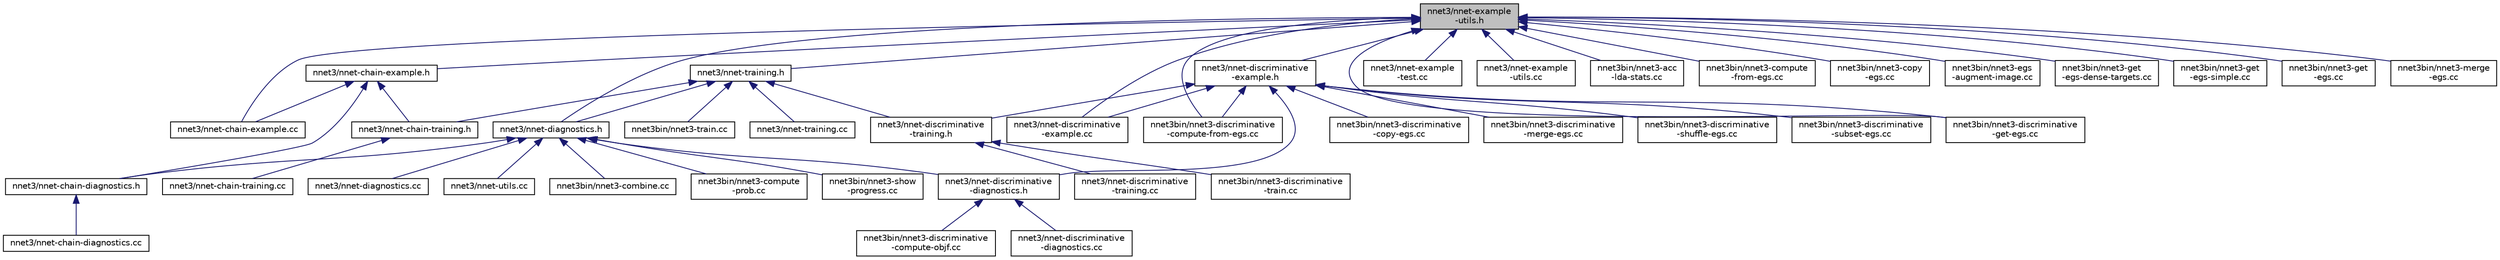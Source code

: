 digraph "nnet3/nnet-example-utils.h"
{
  edge [fontname="Helvetica",fontsize="10",labelfontname="Helvetica",labelfontsize="10"];
  node [fontname="Helvetica",fontsize="10",shape=record];
  Node108 [label="nnet3/nnet-example\l-utils.h",height=0.2,width=0.4,color="black", fillcolor="grey75", style="filled", fontcolor="black"];
  Node108 -> Node109 [dir="back",color="midnightblue",fontsize="10",style="solid",fontname="Helvetica"];
  Node109 [label="nnet3/nnet-chain-example.h",height=0.2,width=0.4,color="black", fillcolor="white", style="filled",URL="$nnet-chain-example_8h.html"];
  Node109 -> Node110 [dir="back",color="midnightblue",fontsize="10",style="solid",fontname="Helvetica"];
  Node110 [label="nnet3/nnet-chain-diagnostics.h",height=0.2,width=0.4,color="black", fillcolor="white", style="filled",URL="$nnet-chain-diagnostics_8h.html"];
  Node110 -> Node111 [dir="back",color="midnightblue",fontsize="10",style="solid",fontname="Helvetica"];
  Node111 [label="nnet3/nnet-chain-diagnostics.cc",height=0.2,width=0.4,color="black", fillcolor="white", style="filled",URL="$nnet-chain-diagnostics_8cc.html"];
  Node109 -> Node112 [dir="back",color="midnightblue",fontsize="10",style="solid",fontname="Helvetica"];
  Node112 [label="nnet3/nnet-chain-example.cc",height=0.2,width=0.4,color="black", fillcolor="white", style="filled",URL="$nnet-chain-example_8cc.html"];
  Node109 -> Node113 [dir="back",color="midnightblue",fontsize="10",style="solid",fontname="Helvetica"];
  Node113 [label="nnet3/nnet-chain-training.h",height=0.2,width=0.4,color="black", fillcolor="white", style="filled",URL="$nnet-chain-training_8h.html"];
  Node113 -> Node114 [dir="back",color="midnightblue",fontsize="10",style="solid",fontname="Helvetica"];
  Node114 [label="nnet3/nnet-chain-training.cc",height=0.2,width=0.4,color="black", fillcolor="white", style="filled",URL="$nnet-chain-training_8cc.html"];
  Node108 -> Node115 [dir="back",color="midnightblue",fontsize="10",style="solid",fontname="Helvetica"];
  Node115 [label="nnet3/nnet-diagnostics.h",height=0.2,width=0.4,color="black", fillcolor="white", style="filled",URL="$nnet-diagnostics_8h.html"];
  Node115 -> Node110 [dir="back",color="midnightblue",fontsize="10",style="solid",fontname="Helvetica"];
  Node115 -> Node116 [dir="back",color="midnightblue",fontsize="10",style="solid",fontname="Helvetica"];
  Node116 [label="nnet3/nnet-diagnostics.cc",height=0.2,width=0.4,color="black", fillcolor="white", style="filled",URL="$nnet-diagnostics_8cc.html"];
  Node115 -> Node117 [dir="back",color="midnightblue",fontsize="10",style="solid",fontname="Helvetica"];
  Node117 [label="nnet3/nnet-discriminative\l-diagnostics.h",height=0.2,width=0.4,color="black", fillcolor="white", style="filled",URL="$nnet-discriminative-diagnostics_8h.html"];
  Node117 -> Node118 [dir="back",color="midnightblue",fontsize="10",style="solid",fontname="Helvetica"];
  Node118 [label="nnet3/nnet-discriminative\l-diagnostics.cc",height=0.2,width=0.4,color="black", fillcolor="white", style="filled",URL="$nnet-discriminative-diagnostics_8cc.html"];
  Node117 -> Node119 [dir="back",color="midnightblue",fontsize="10",style="solid",fontname="Helvetica"];
  Node119 [label="nnet3bin/nnet3-discriminative\l-compute-objf.cc",height=0.2,width=0.4,color="black", fillcolor="white", style="filled",URL="$nnet3-discriminative-compute-objf_8cc.html"];
  Node115 -> Node120 [dir="back",color="midnightblue",fontsize="10",style="solid",fontname="Helvetica"];
  Node120 [label="nnet3/nnet-utils.cc",height=0.2,width=0.4,color="black", fillcolor="white", style="filled",URL="$nnet-utils_8cc.html"];
  Node115 -> Node121 [dir="back",color="midnightblue",fontsize="10",style="solid",fontname="Helvetica"];
  Node121 [label="nnet3bin/nnet3-combine.cc",height=0.2,width=0.4,color="black", fillcolor="white", style="filled",URL="$nnet3-combine_8cc.html"];
  Node115 -> Node122 [dir="back",color="midnightblue",fontsize="10",style="solid",fontname="Helvetica"];
  Node122 [label="nnet3bin/nnet3-compute\l-prob.cc",height=0.2,width=0.4,color="black", fillcolor="white", style="filled",URL="$nnet3-compute-prob_8cc.html"];
  Node115 -> Node123 [dir="back",color="midnightblue",fontsize="10",style="solid",fontname="Helvetica"];
  Node123 [label="nnet3bin/nnet3-show\l-progress.cc",height=0.2,width=0.4,color="black", fillcolor="white", style="filled",URL="$nnet3-show-progress_8cc.html"];
  Node108 -> Node124 [dir="back",color="midnightblue",fontsize="10",style="solid",fontname="Helvetica"];
  Node124 [label="nnet3/nnet-training.h",height=0.2,width=0.4,color="black", fillcolor="white", style="filled",URL="$nnet-training_8h.html"];
  Node124 -> Node115 [dir="back",color="midnightblue",fontsize="10",style="solid",fontname="Helvetica"];
  Node124 -> Node113 [dir="back",color="midnightblue",fontsize="10",style="solid",fontname="Helvetica"];
  Node124 -> Node125 [dir="back",color="midnightblue",fontsize="10",style="solid",fontname="Helvetica"];
  Node125 [label="nnet3/nnet-discriminative\l-training.h",height=0.2,width=0.4,color="black", fillcolor="white", style="filled",URL="$nnet-discriminative-training_8h.html"];
  Node125 -> Node126 [dir="back",color="midnightblue",fontsize="10",style="solid",fontname="Helvetica"];
  Node126 [label="nnet3/nnet-discriminative\l-training.cc",height=0.2,width=0.4,color="black", fillcolor="white", style="filled",URL="$nnet-discriminative-training_8cc.html"];
  Node125 -> Node127 [dir="back",color="midnightblue",fontsize="10",style="solid",fontname="Helvetica"];
  Node127 [label="nnet3bin/nnet3-discriminative\l-train.cc",height=0.2,width=0.4,color="black", fillcolor="white", style="filled",URL="$nnet3-discriminative-train_8cc.html"];
  Node124 -> Node128 [dir="back",color="midnightblue",fontsize="10",style="solid",fontname="Helvetica"];
  Node128 [label="nnet3/nnet-training.cc",height=0.2,width=0.4,color="black", fillcolor="white", style="filled",URL="$nnet-training_8cc.html"];
  Node124 -> Node129 [dir="back",color="midnightblue",fontsize="10",style="solid",fontname="Helvetica"];
  Node129 [label="nnet3bin/nnet3-train.cc",height=0.2,width=0.4,color="black", fillcolor="white", style="filled",URL="$nnet3-train_8cc.html"];
  Node108 -> Node112 [dir="back",color="midnightblue",fontsize="10",style="solid",fontname="Helvetica"];
  Node108 -> Node130 [dir="back",color="midnightblue",fontsize="10",style="solid",fontname="Helvetica"];
  Node130 [label="nnet3/nnet-discriminative\l-example.h",height=0.2,width=0.4,color="black", fillcolor="white", style="filled",URL="$nnet-discriminative-example_8h.html"];
  Node130 -> Node117 [dir="back",color="midnightblue",fontsize="10",style="solid",fontname="Helvetica"];
  Node130 -> Node131 [dir="back",color="midnightblue",fontsize="10",style="solid",fontname="Helvetica"];
  Node131 [label="nnet3/nnet-discriminative\l-example.cc",height=0.2,width=0.4,color="black", fillcolor="white", style="filled",URL="$nnet-discriminative-example_8cc.html"];
  Node130 -> Node125 [dir="back",color="midnightblue",fontsize="10",style="solid",fontname="Helvetica"];
  Node130 -> Node132 [dir="back",color="midnightblue",fontsize="10",style="solid",fontname="Helvetica"];
  Node132 [label="nnet3bin/nnet3-discriminative\l-compute-from-egs.cc",height=0.2,width=0.4,color="black", fillcolor="white", style="filled",URL="$nnet3-discriminative-compute-from-egs_8cc.html"];
  Node130 -> Node133 [dir="back",color="midnightblue",fontsize="10",style="solid",fontname="Helvetica"];
  Node133 [label="nnet3bin/nnet3-discriminative\l-copy-egs.cc",height=0.2,width=0.4,color="black", fillcolor="white", style="filled",URL="$nnet3-discriminative-copy-egs_8cc.html"];
  Node130 -> Node134 [dir="back",color="midnightblue",fontsize="10",style="solid",fontname="Helvetica"];
  Node134 [label="nnet3bin/nnet3-discriminative\l-get-egs.cc",height=0.2,width=0.4,color="black", fillcolor="white", style="filled",URL="$nnet3-discriminative-get-egs_8cc.html"];
  Node130 -> Node135 [dir="back",color="midnightblue",fontsize="10",style="solid",fontname="Helvetica"];
  Node135 [label="nnet3bin/nnet3-discriminative\l-merge-egs.cc",height=0.2,width=0.4,color="black", fillcolor="white", style="filled",URL="$nnet3-discriminative-merge-egs_8cc.html"];
  Node130 -> Node136 [dir="back",color="midnightblue",fontsize="10",style="solid",fontname="Helvetica"];
  Node136 [label="nnet3bin/nnet3-discriminative\l-shuffle-egs.cc",height=0.2,width=0.4,color="black", fillcolor="white", style="filled",URL="$nnet3-discriminative-shuffle-egs_8cc.html"];
  Node130 -> Node137 [dir="back",color="midnightblue",fontsize="10",style="solid",fontname="Helvetica"];
  Node137 [label="nnet3bin/nnet3-discriminative\l-subset-egs.cc",height=0.2,width=0.4,color="black", fillcolor="white", style="filled",URL="$nnet3-discriminative-subset-egs_8cc.html"];
  Node108 -> Node131 [dir="back",color="midnightblue",fontsize="10",style="solid",fontname="Helvetica"];
  Node108 -> Node138 [dir="back",color="midnightblue",fontsize="10",style="solid",fontname="Helvetica"];
  Node138 [label="nnet3/nnet-example\l-test.cc",height=0.2,width=0.4,color="black", fillcolor="white", style="filled",URL="$nnet-example-test_8cc.html"];
  Node108 -> Node139 [dir="back",color="midnightblue",fontsize="10",style="solid",fontname="Helvetica"];
  Node139 [label="nnet3/nnet-example\l-utils.cc",height=0.2,width=0.4,color="black", fillcolor="white", style="filled",URL="$nnet-example-utils_8cc.html"];
  Node108 -> Node140 [dir="back",color="midnightblue",fontsize="10",style="solid",fontname="Helvetica"];
  Node140 [label="nnet3bin/nnet3-acc\l-lda-stats.cc",height=0.2,width=0.4,color="black", fillcolor="white", style="filled",URL="$nnet3-acc-lda-stats_8cc.html"];
  Node108 -> Node141 [dir="back",color="midnightblue",fontsize="10",style="solid",fontname="Helvetica"];
  Node141 [label="nnet3bin/nnet3-compute\l-from-egs.cc",height=0.2,width=0.4,color="black", fillcolor="white", style="filled",URL="$nnet3-compute-from-egs_8cc.html"];
  Node108 -> Node142 [dir="back",color="midnightblue",fontsize="10",style="solid",fontname="Helvetica"];
  Node142 [label="nnet3bin/nnet3-copy\l-egs.cc",height=0.2,width=0.4,color="black", fillcolor="white", style="filled",URL="$nnet3-copy-egs_8cc.html"];
  Node108 -> Node132 [dir="back",color="midnightblue",fontsize="10",style="solid",fontname="Helvetica"];
  Node108 -> Node134 [dir="back",color="midnightblue",fontsize="10",style="solid",fontname="Helvetica"];
  Node108 -> Node143 [dir="back",color="midnightblue",fontsize="10",style="solid",fontname="Helvetica"];
  Node143 [label="nnet3bin/nnet3-egs\l-augment-image.cc",height=0.2,width=0.4,color="black", fillcolor="white", style="filled",URL="$nnet3-egs-augment-image_8cc.html"];
  Node108 -> Node144 [dir="back",color="midnightblue",fontsize="10",style="solid",fontname="Helvetica"];
  Node144 [label="nnet3bin/nnet3-get\l-egs-dense-targets.cc",height=0.2,width=0.4,color="black", fillcolor="white", style="filled",URL="$nnet3-get-egs-dense-targets_8cc.html"];
  Node108 -> Node145 [dir="back",color="midnightblue",fontsize="10",style="solid",fontname="Helvetica"];
  Node145 [label="nnet3bin/nnet3-get\l-egs-simple.cc",height=0.2,width=0.4,color="black", fillcolor="white", style="filled",URL="$nnet3-get-egs-simple_8cc.html"];
  Node108 -> Node146 [dir="back",color="midnightblue",fontsize="10",style="solid",fontname="Helvetica"];
  Node146 [label="nnet3bin/nnet3-get\l-egs.cc",height=0.2,width=0.4,color="black", fillcolor="white", style="filled",URL="$nnet3-get-egs_8cc.html"];
  Node108 -> Node147 [dir="back",color="midnightblue",fontsize="10",style="solid",fontname="Helvetica"];
  Node147 [label="nnet3bin/nnet3-merge\l-egs.cc",height=0.2,width=0.4,color="black", fillcolor="white", style="filled",URL="$nnet3-merge-egs_8cc.html"];
}
